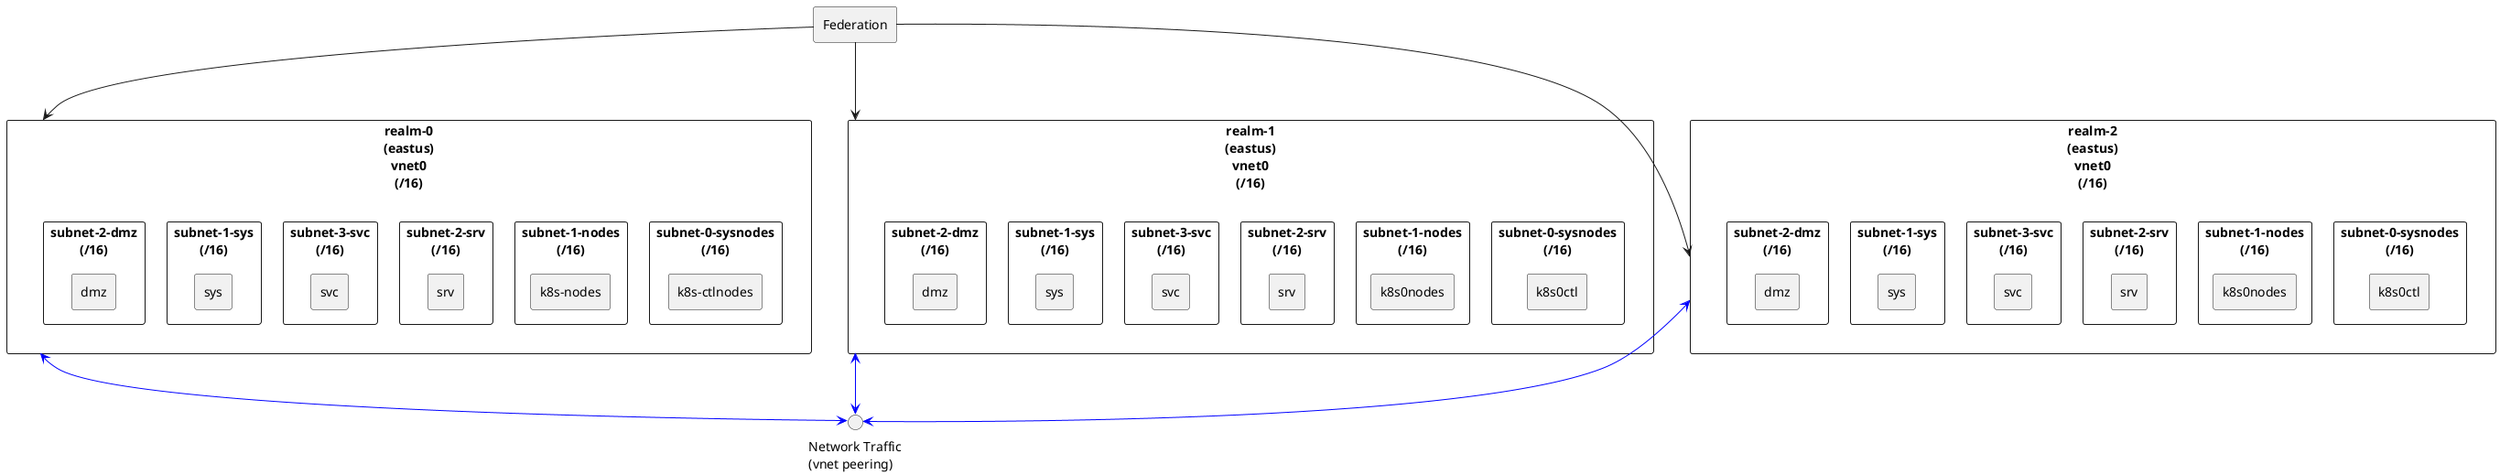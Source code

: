 @startuml

rectangle "Federation" as fed
rectangle "realm-0\n(eastus)\nvnet0\n(/16)" as realm0 {

    rectangle "subnet-0-sysnodes\n(/16)" as realm0subnet0 {
        rectangle "k8s-ctlnodes" as realm0sub0k8s0ctl
    }    
    rectangle "subnet-1-nodes\n(/16)" as realm0subnet1 {
        rectangle "k8s-nodes" as realm0sub0k8s0nodes
    }
    rectangle "subnet-2-srv\n(/16)" as realm0subnet2 {
        rectangle "srv" as realm0sub0srv
    }    
    rectangle "subnet-3-svc\n(/16)" as realm0subnet3 {
        rectangle "svc" as realm0sub0svc
    }    
    rectangle "subnet-1-sys\n(/16)" as realm0subnet4 {
        rectangle "sys" as realm0sub0sys
    }
    rectangle "subnet-2-dmz\n(/16)" as realm0subnet5 {
        rectangle "dmz" as realm0sub0dmz
    }    
   
}
rectangle "realm-1\n(eastus)\nvnet0\n(/16)" as realm1 {
    
    rectangle "subnet-0-sysnodes\n(/16)" as realm1subnet0 {
        rectangle "k8s0ctl" as realm1sub0k8sctl
    }    
    rectangle "subnet-1-nodes\n(/16)" as realm1subnet1 {
        rectangle "k8s0nodes" as realm1sub0ck8snodes
    }
    rectangle "subnet-2-srv\n(/16)" as realm1subnet2 {
        rectangle "srv" as realm1sub0srv
    }    
    rectangle "subnet-3-svc\n(/16)" as realm1subnet3 {
        rectangle "svc" as realm1sub0svc
    }    
    rectangle "subnet-1-sys\n(/16)" as realm1subnet4 {
        rectangle "sys" as realm1sub0sys
    }
    rectangle "subnet-2-dmz\n(/16)" as realm1subnet5 {
        rectangle "dmz" as realm1sub0dmz
    }    
   
}
rectangle "realm-2\n(eastus)\nvnet0\n(/16)" as realm2 {
    
    rectangle "subnet-0-sysnodes\n(/16)" as realm2subnet0 {
        rectangle "k8s0ctl" as realm2sub0k8sctl
    }    
    rectangle "subnet-1-nodes\n(/16)" as realm2subnet1 {
        rectangle "k8s0nodes" as realm2sub0k8s
    }
    rectangle "subnet-2-srv\n(/16)" as realm2subnet2 {
        rectangle "srv" as realm2sub0srv
    }    
    rectangle "subnet-3-svc\n(/16)" as realm2subnet3 {
        rectangle "svc" as realm2sub0svc
    }    
    rectangle "subnet-1-sys\n(/16)" as realm2subnet4 {
        rectangle "sys" as realm2sub0sys
    }
    rectangle "subnet-2-dmz\n(/16)" as realm2subnet5 {
        rectangle "dmz" as realm2sub0dmz
    }    
   
}

circle "Network Traffic\n(vnet peering)" as router

fed -d--> realm0
fed -d--> realm1
fed -d--> realm2

realm0 <-[#blue]d-> router
realm1 <-[#blue]d-> router
realm2 <-[#blue]d-> router
@enduml